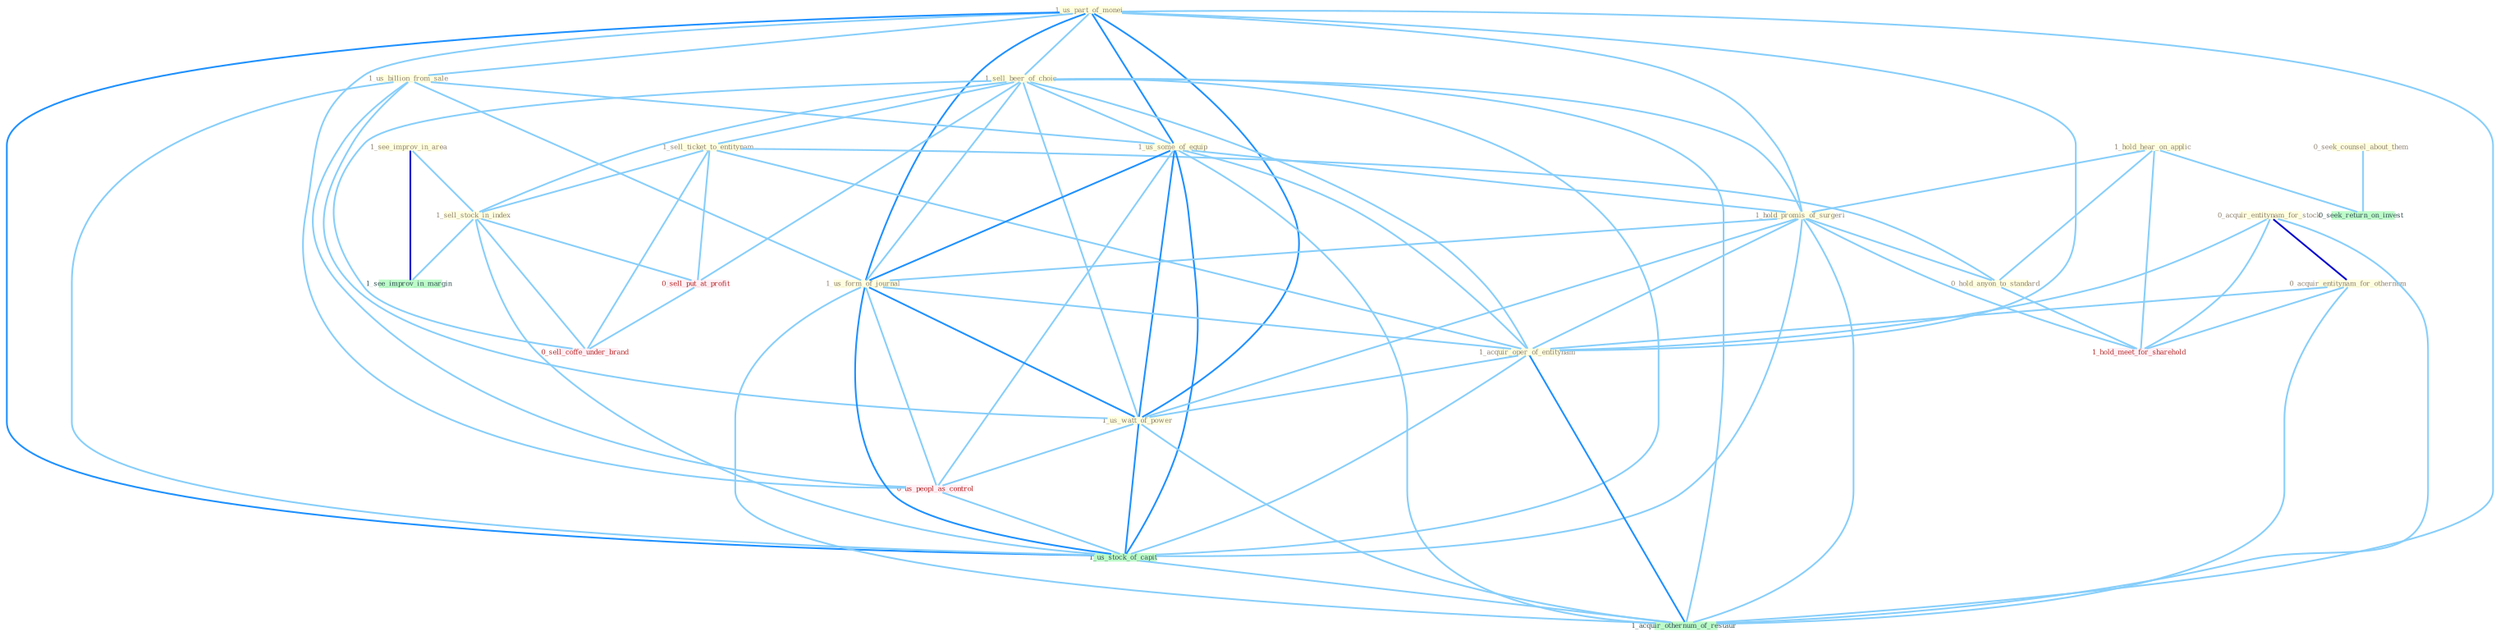 Graph G{ 
    node
    [shape=polygon,style=filled,width=.5,height=.06,color="#BDFCC9",fixedsize=true,fontsize=4,
    fontcolor="#2f4f4f"];
    {node
    [color="#ffffe0", fontcolor="#8b7d6b"] "1_us_part_of_monei " "0_acquir_entitynam_for_stock " "1_us_billion_from_sale " "0_seek_counsel_about_them " "1_sell_beer_of_choic " "1_sell_ticket_to_entitynam " "0_acquir_entitynam_for_othernum " "1_us_some_of_equip " "1_hold_hear_on_applic " "1_hold_promis_of_surgeri " "1_see_improv_in_area " "1_us_form_of_journal " "1_acquir_oper_of_entitynam " "0_hold_anyon_to_standard " "1_sell_stock_in_index " "1_us_watt_of_power "}
{node [color="#fff0f5", fontcolor="#b22222"] "0_us_peopl_as_control " "0_sell_put_at_profit " "0_sell_coffe_under_brand " "1_hold_meet_for_sharehold "}
edge [color="#B0E2FF"];

	"1_us_part_of_monei " -- "1_us_billion_from_sale " [w="1", color="#87cefa" ];
	"1_us_part_of_monei " -- "1_sell_beer_of_choic " [w="1", color="#87cefa" ];
	"1_us_part_of_monei " -- "1_us_some_of_equip " [w="2", color="#1e90ff" , len=0.8];
	"1_us_part_of_monei " -- "1_hold_promis_of_surgeri " [w="1", color="#87cefa" ];
	"1_us_part_of_monei " -- "1_us_form_of_journal " [w="2", color="#1e90ff" , len=0.8];
	"1_us_part_of_monei " -- "1_acquir_oper_of_entitynam " [w="1", color="#87cefa" ];
	"1_us_part_of_monei " -- "1_us_watt_of_power " [w="2", color="#1e90ff" , len=0.8];
	"1_us_part_of_monei " -- "0_us_peopl_as_control " [w="1", color="#87cefa" ];
	"1_us_part_of_monei " -- "1_us_stock_of_capit " [w="2", color="#1e90ff" , len=0.8];
	"1_us_part_of_monei " -- "1_acquir_othernum_of_restaur " [w="1", color="#87cefa" ];
	"0_acquir_entitynam_for_stock " -- "0_acquir_entitynam_for_othernum " [w="3", color="#0000cd" , len=0.6];
	"0_acquir_entitynam_for_stock " -- "1_acquir_oper_of_entitynam " [w="1", color="#87cefa" ];
	"0_acquir_entitynam_for_stock " -- "1_hold_meet_for_sharehold " [w="1", color="#87cefa" ];
	"0_acquir_entitynam_for_stock " -- "1_acquir_othernum_of_restaur " [w="1", color="#87cefa" ];
	"1_us_billion_from_sale " -- "1_us_some_of_equip " [w="1", color="#87cefa" ];
	"1_us_billion_from_sale " -- "1_us_form_of_journal " [w="1", color="#87cefa" ];
	"1_us_billion_from_sale " -- "1_us_watt_of_power " [w="1", color="#87cefa" ];
	"1_us_billion_from_sale " -- "0_us_peopl_as_control " [w="1", color="#87cefa" ];
	"1_us_billion_from_sale " -- "1_us_stock_of_capit " [w="1", color="#87cefa" ];
	"0_seek_counsel_about_them " -- "0_seek_return_on_invest " [w="1", color="#87cefa" ];
	"1_sell_beer_of_choic " -- "1_sell_ticket_to_entitynam " [w="1", color="#87cefa" ];
	"1_sell_beer_of_choic " -- "1_us_some_of_equip " [w="1", color="#87cefa" ];
	"1_sell_beer_of_choic " -- "1_hold_promis_of_surgeri " [w="1", color="#87cefa" ];
	"1_sell_beer_of_choic " -- "1_us_form_of_journal " [w="1", color="#87cefa" ];
	"1_sell_beer_of_choic " -- "1_acquir_oper_of_entitynam " [w="1", color="#87cefa" ];
	"1_sell_beer_of_choic " -- "1_sell_stock_in_index " [w="1", color="#87cefa" ];
	"1_sell_beer_of_choic " -- "1_us_watt_of_power " [w="1", color="#87cefa" ];
	"1_sell_beer_of_choic " -- "0_sell_put_at_profit " [w="1", color="#87cefa" ];
	"1_sell_beer_of_choic " -- "1_us_stock_of_capit " [w="1", color="#87cefa" ];
	"1_sell_beer_of_choic " -- "0_sell_coffe_under_brand " [w="1", color="#87cefa" ];
	"1_sell_beer_of_choic " -- "1_acquir_othernum_of_restaur " [w="1", color="#87cefa" ];
	"1_sell_ticket_to_entitynam " -- "1_acquir_oper_of_entitynam " [w="1", color="#87cefa" ];
	"1_sell_ticket_to_entitynam " -- "0_hold_anyon_to_standard " [w="1", color="#87cefa" ];
	"1_sell_ticket_to_entitynam " -- "1_sell_stock_in_index " [w="1", color="#87cefa" ];
	"1_sell_ticket_to_entitynam " -- "0_sell_put_at_profit " [w="1", color="#87cefa" ];
	"1_sell_ticket_to_entitynam " -- "0_sell_coffe_under_brand " [w="1", color="#87cefa" ];
	"0_acquir_entitynam_for_othernum " -- "1_acquir_oper_of_entitynam " [w="1", color="#87cefa" ];
	"0_acquir_entitynam_for_othernum " -- "1_hold_meet_for_sharehold " [w="1", color="#87cefa" ];
	"0_acquir_entitynam_for_othernum " -- "1_acquir_othernum_of_restaur " [w="1", color="#87cefa" ];
	"1_us_some_of_equip " -- "1_hold_promis_of_surgeri " [w="1", color="#87cefa" ];
	"1_us_some_of_equip " -- "1_us_form_of_journal " [w="2", color="#1e90ff" , len=0.8];
	"1_us_some_of_equip " -- "1_acquir_oper_of_entitynam " [w="1", color="#87cefa" ];
	"1_us_some_of_equip " -- "1_us_watt_of_power " [w="2", color="#1e90ff" , len=0.8];
	"1_us_some_of_equip " -- "0_us_peopl_as_control " [w="1", color="#87cefa" ];
	"1_us_some_of_equip " -- "1_us_stock_of_capit " [w="2", color="#1e90ff" , len=0.8];
	"1_us_some_of_equip " -- "1_acquir_othernum_of_restaur " [w="1", color="#87cefa" ];
	"1_hold_hear_on_applic " -- "1_hold_promis_of_surgeri " [w="1", color="#87cefa" ];
	"1_hold_hear_on_applic " -- "0_hold_anyon_to_standard " [w="1", color="#87cefa" ];
	"1_hold_hear_on_applic " -- "0_seek_return_on_invest " [w="1", color="#87cefa" ];
	"1_hold_hear_on_applic " -- "1_hold_meet_for_sharehold " [w="1", color="#87cefa" ];
	"1_hold_promis_of_surgeri " -- "1_us_form_of_journal " [w="1", color="#87cefa" ];
	"1_hold_promis_of_surgeri " -- "1_acquir_oper_of_entitynam " [w="1", color="#87cefa" ];
	"1_hold_promis_of_surgeri " -- "0_hold_anyon_to_standard " [w="1", color="#87cefa" ];
	"1_hold_promis_of_surgeri " -- "1_us_watt_of_power " [w="1", color="#87cefa" ];
	"1_hold_promis_of_surgeri " -- "1_us_stock_of_capit " [w="1", color="#87cefa" ];
	"1_hold_promis_of_surgeri " -- "1_hold_meet_for_sharehold " [w="1", color="#87cefa" ];
	"1_hold_promis_of_surgeri " -- "1_acquir_othernum_of_restaur " [w="1", color="#87cefa" ];
	"1_see_improv_in_area " -- "1_sell_stock_in_index " [w="1", color="#87cefa" ];
	"1_see_improv_in_area " -- "1_see_improv_in_margin " [w="3", color="#0000cd" , len=0.6];
	"1_us_form_of_journal " -- "1_acquir_oper_of_entitynam " [w="1", color="#87cefa" ];
	"1_us_form_of_journal " -- "1_us_watt_of_power " [w="2", color="#1e90ff" , len=0.8];
	"1_us_form_of_journal " -- "0_us_peopl_as_control " [w="1", color="#87cefa" ];
	"1_us_form_of_journal " -- "1_us_stock_of_capit " [w="2", color="#1e90ff" , len=0.8];
	"1_us_form_of_journal " -- "1_acquir_othernum_of_restaur " [w="1", color="#87cefa" ];
	"1_acquir_oper_of_entitynam " -- "1_us_watt_of_power " [w="1", color="#87cefa" ];
	"1_acquir_oper_of_entitynam " -- "1_us_stock_of_capit " [w="1", color="#87cefa" ];
	"1_acquir_oper_of_entitynam " -- "1_acquir_othernum_of_restaur " [w="2", color="#1e90ff" , len=0.8];
	"0_hold_anyon_to_standard " -- "1_hold_meet_for_sharehold " [w="1", color="#87cefa" ];
	"1_sell_stock_in_index " -- "0_sell_put_at_profit " [w="1", color="#87cefa" ];
	"1_sell_stock_in_index " -- "1_us_stock_of_capit " [w="1", color="#87cefa" ];
	"1_sell_stock_in_index " -- "1_see_improv_in_margin " [w="1", color="#87cefa" ];
	"1_sell_stock_in_index " -- "0_sell_coffe_under_brand " [w="1", color="#87cefa" ];
	"1_us_watt_of_power " -- "0_us_peopl_as_control " [w="1", color="#87cefa" ];
	"1_us_watt_of_power " -- "1_us_stock_of_capit " [w="2", color="#1e90ff" , len=0.8];
	"1_us_watt_of_power " -- "1_acquir_othernum_of_restaur " [w="1", color="#87cefa" ];
	"0_us_peopl_as_control " -- "1_us_stock_of_capit " [w="1", color="#87cefa" ];
	"0_sell_put_at_profit " -- "0_sell_coffe_under_brand " [w="1", color="#87cefa" ];
	"1_us_stock_of_capit " -- "1_acquir_othernum_of_restaur " [w="1", color="#87cefa" ];
}